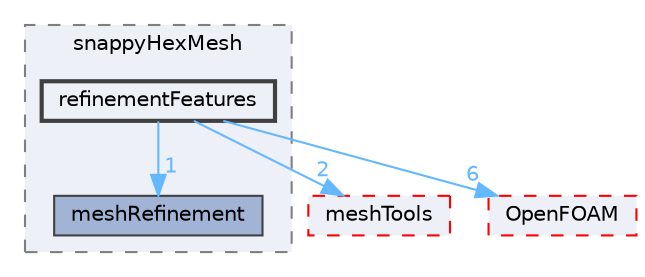 digraph "src/mesh/snappyHexMesh/refinementFeatures"
{
 // LATEX_PDF_SIZE
  bgcolor="transparent";
  edge [fontname=Helvetica,fontsize=10,labelfontname=Helvetica,labelfontsize=10];
  node [fontname=Helvetica,fontsize=10,shape=box,height=0.2,width=0.4];
  compound=true
  subgraph clusterdir_b8488229094ef0b4d530549afea57c74 {
    graph [ bgcolor="#edf0f7", pencolor="grey50", label="snappyHexMesh", fontname=Helvetica,fontsize=10 style="filled,dashed", URL="dir_b8488229094ef0b4d530549afea57c74.html",tooltip=""]
  dir_8ccce68d8eb6c31356e7a13ae3680829 [label="meshRefinement", fillcolor="#a2b4d6", color="grey25", style="filled", URL="dir_8ccce68d8eb6c31356e7a13ae3680829.html",tooltip=""];
  dir_ff73378227f062ba0a039ec19ddf803b [label="refinementFeatures", fillcolor="#edf0f7", color="grey25", style="filled,bold", URL="dir_ff73378227f062ba0a039ec19ddf803b.html",tooltip=""];
  }
  dir_ae30ad0bef50cf391b24c614251bb9fd [label="meshTools", fillcolor="#edf0f7", color="red", style="filled,dashed", URL="dir_ae30ad0bef50cf391b24c614251bb9fd.html",tooltip=""];
  dir_c5473ff19b20e6ec4dfe5c310b3778a8 [label="OpenFOAM", fillcolor="#edf0f7", color="red", style="filled,dashed", URL="dir_c5473ff19b20e6ec4dfe5c310b3778a8.html",tooltip=""];
  dir_ff73378227f062ba0a039ec19ddf803b->dir_8ccce68d8eb6c31356e7a13ae3680829 [headlabel="1", labeldistance=1.5 headhref="dir_003272_002375.html" href="dir_003272_002375.html" color="steelblue1" fontcolor="steelblue1"];
  dir_ff73378227f062ba0a039ec19ddf803b->dir_ae30ad0bef50cf391b24c614251bb9fd [headlabel="2", labeldistance=1.5 headhref="dir_003272_002382.html" href="dir_003272_002382.html" color="steelblue1" fontcolor="steelblue1"];
  dir_ff73378227f062ba0a039ec19ddf803b->dir_c5473ff19b20e6ec4dfe5c310b3778a8 [headlabel="6", labeldistance=1.5 headhref="dir_003272_002695.html" href="dir_003272_002695.html" color="steelblue1" fontcolor="steelblue1"];
}
